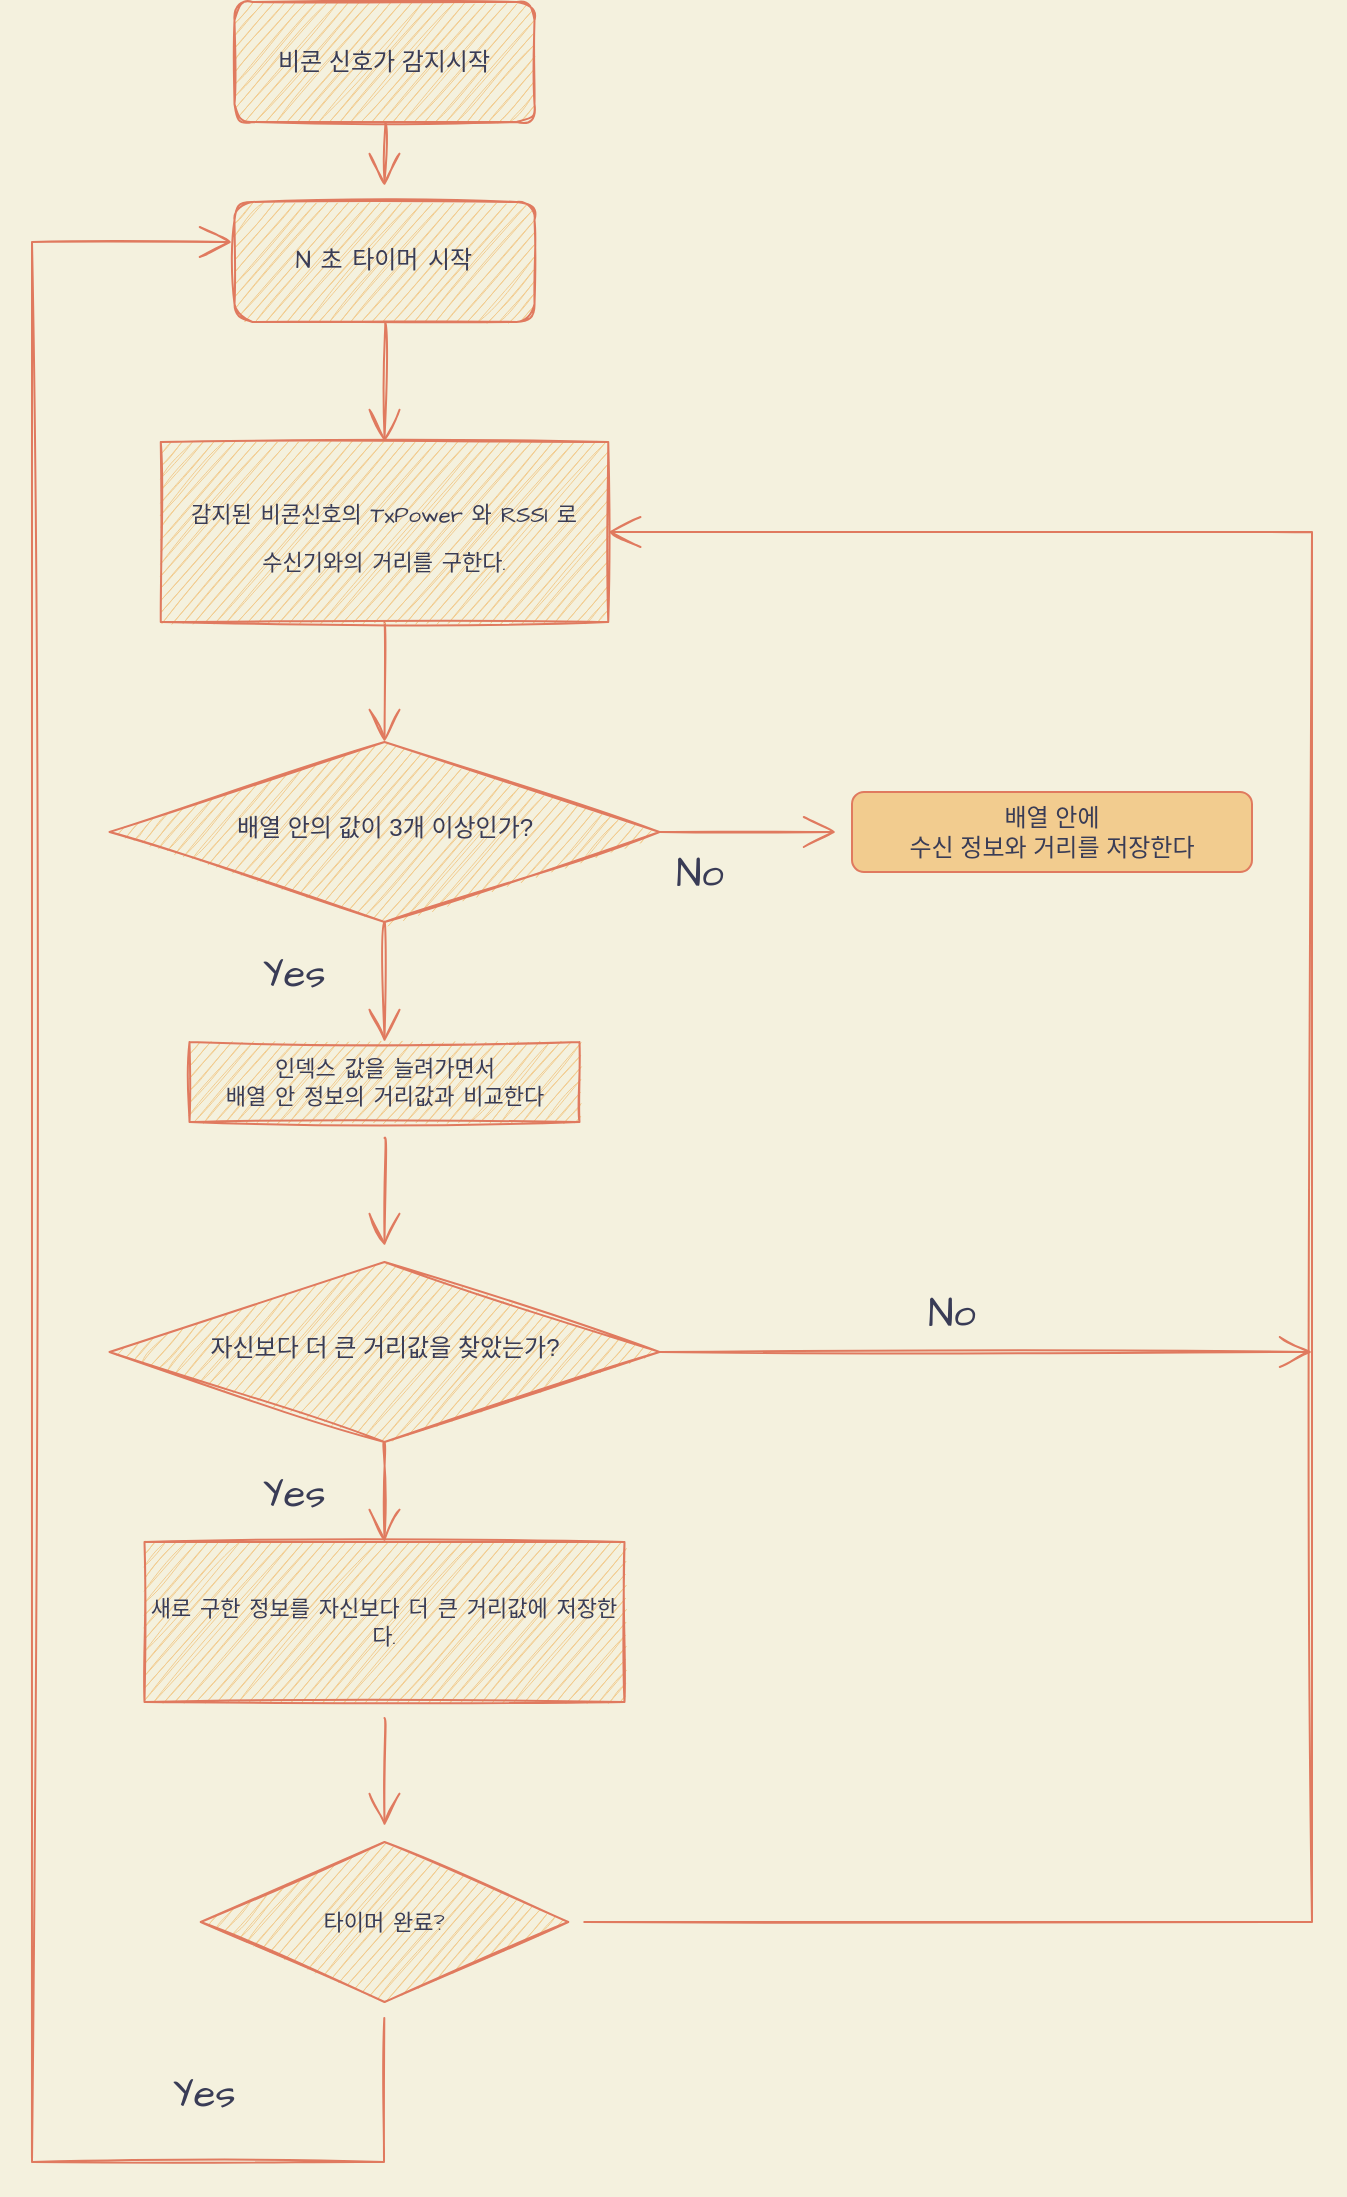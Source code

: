 <mxfile version="15.8.1" type="github">
  <diagram id="C5RBs43oDa-KdzZeNtuy" name="Page-1">
    <mxGraphModel dx="2503" dy="1138" grid="1" gridSize="10" guides="1" tooltips="1" connect="1" arrows="1" fold="1" page="1" pageScale="1" pageWidth="827" pageHeight="1169" background="#F4F1DE" math="0" shadow="0">
      <root>
        <mxCell id="WIyWlLk6GJQsqaUBKTNV-0" />
        <mxCell id="WIyWlLk6GJQsqaUBKTNV-1" parent="WIyWlLk6GJQsqaUBKTNV-0" />
        <mxCell id="2KLROPiv-7XGjGVSPrxI-18" style="edgeStyle=none;curved=1;rounded=0;sketch=1;hachureGap=4;orthogonalLoop=1;jettySize=auto;html=1;exitX=0.5;exitY=1;exitDx=0;exitDy=0;fontFamily=Architects Daughter;fontSource=https%3A%2F%2Ffonts.googleapis.com%2Fcss%3Ffamily%3DArchitects%2BDaughter;fontSize=11;endArrow=open;startSize=14;endSize=14;sourcePerimeterSpacing=8;targetPerimeterSpacing=8;labelBackgroundColor=#F4F1DE;strokeColor=#E07A5F;fontColor=#393C56;" edge="1" parent="WIyWlLk6GJQsqaUBKTNV-1" source="WIyWlLk6GJQsqaUBKTNV-3" target="2KLROPiv-7XGjGVSPrxI-17">
          <mxGeometry relative="1" as="geometry" />
        </mxCell>
        <mxCell id="WIyWlLk6GJQsqaUBKTNV-3" value="비콘 신호가 감지시작" style="rounded=1;whiteSpace=wrap;html=1;fontSize=12;glass=0;strokeWidth=1;shadow=0;sketch=1;fillColor=#F2CC8F;strokeColor=#E07A5F;fontColor=#393C56;" parent="WIyWlLk6GJQsqaUBKTNV-1" vertex="1">
          <mxGeometry x="211.25" y="40" width="150" height="60" as="geometry" />
        </mxCell>
        <mxCell id="2KLROPiv-7XGjGVSPrxI-7" style="edgeStyle=none;curved=1;rounded=0;sketch=1;hachureGap=4;orthogonalLoop=1;jettySize=auto;html=1;exitX=0.5;exitY=1;exitDx=0;exitDy=0;fontFamily=Architects Daughter;fontSource=https%3A%2F%2Ffonts.googleapis.com%2Fcss%3Ffamily%3DArchitects%2BDaughter;fontSize=11;endArrow=open;startSize=14;endSize=14;sourcePerimeterSpacing=8;targetPerimeterSpacing=8;entryX=0.5;entryY=0;entryDx=0;entryDy=0;labelBackgroundColor=#F4F1DE;strokeColor=#E07A5F;fontColor=#393C56;" edge="1" parent="WIyWlLk6GJQsqaUBKTNV-1" source="WIyWlLk6GJQsqaUBKTNV-10" target="2KLROPiv-7XGjGVSPrxI-8">
          <mxGeometry relative="1" as="geometry">
            <mxPoint x="286.25" y="532" as="targetPoint" />
          </mxGeometry>
        </mxCell>
        <mxCell id="2KLROPiv-7XGjGVSPrxI-31" style="edgeStyle=none;rounded=0;sketch=1;hachureGap=4;orthogonalLoop=1;jettySize=auto;html=1;exitX=1;exitY=0.5;exitDx=0;exitDy=0;fontFamily=Architects Daughter;fontSource=https%3A%2F%2Ffonts.googleapis.com%2Fcss%3Ffamily%3DArchitects%2BDaughter;fontSize=11;endArrow=open;startSize=14;endSize=14;sourcePerimeterSpacing=8;targetPerimeterSpacing=8;labelBackgroundColor=#F4F1DE;strokeColor=#E07A5F;fontColor=#393C56;" edge="1" parent="WIyWlLk6GJQsqaUBKTNV-1" source="WIyWlLk6GJQsqaUBKTNV-10" target="WIyWlLk6GJQsqaUBKTNV-11">
          <mxGeometry relative="1" as="geometry" />
        </mxCell>
        <mxCell id="WIyWlLk6GJQsqaUBKTNV-10" value="배열 안의 값이 3개 이상인가?" style="rhombus;whiteSpace=wrap;html=1;shadow=0;fontFamily=Helvetica;fontSize=12;align=center;strokeWidth=1;spacing=6;spacingTop=-4;sketch=1;fillColor=#F2CC8F;strokeColor=#E07A5F;fontColor=#393C56;" parent="WIyWlLk6GJQsqaUBKTNV-1" vertex="1">
          <mxGeometry x="148.76" y="410" width="275" height="90" as="geometry" />
        </mxCell>
        <mxCell id="WIyWlLk6GJQsqaUBKTNV-11" value="배열 안에&lt;br&gt;수신 정보와 거리를 저장한다" style="rounded=1;whiteSpace=wrap;html=1;fontSize=12;glass=0;strokeWidth=1;shadow=0;fillColor=#F2CC8F;strokeColor=#E07A5F;fontColor=#393C56;" parent="WIyWlLk6GJQsqaUBKTNV-1" vertex="1">
          <mxGeometry x="520" y="435" width="200" height="40" as="geometry" />
        </mxCell>
        <mxCell id="2KLROPiv-7XGjGVSPrxI-5" style="edgeStyle=none;curved=1;rounded=0;sketch=1;hachureGap=4;orthogonalLoop=1;jettySize=auto;html=1;exitX=0.5;exitY=1;exitDx=0;exitDy=0;entryX=0.5;entryY=0;entryDx=0;entryDy=0;fontFamily=Architects Daughter;fontSource=https%3A%2F%2Ffonts.googleapis.com%2Fcss%3Ffamily%3DArchitects%2BDaughter;fontSize=11;endArrow=open;startSize=14;endSize=14;sourcePerimeterSpacing=8;targetPerimeterSpacing=8;labelBackgroundColor=#F4F1DE;strokeColor=#E07A5F;fontColor=#393C56;" edge="1" parent="WIyWlLk6GJQsqaUBKTNV-1" source="2KLROPiv-7XGjGVSPrxI-0" target="WIyWlLk6GJQsqaUBKTNV-10">
          <mxGeometry relative="1" as="geometry" />
        </mxCell>
        <mxCell id="2KLROPiv-7XGjGVSPrxI-0" value="&lt;font style=&quot;font-size: 11px&quot;&gt;감지된 비콘신호의 TxPower 와 RSSI 로&lt;br&gt;수신기와의 거리를 구한다.&lt;/font&gt;" style="rounded=0;whiteSpace=wrap;html=1;sketch=1;hachureGap=4;fontFamily=Architects Daughter;fontSource=https%3A%2F%2Ffonts.googleapis.com%2Fcss%3Ffamily%3DArchitects%2BDaughter;fontSize=20;fillColor=#F2CC8F;strokeColor=#E07A5F;fontColor=#393C56;" vertex="1" parent="WIyWlLk6GJQsqaUBKTNV-1">
          <mxGeometry x="174.38" y="260" width="223.75" height="90" as="geometry" />
        </mxCell>
        <mxCell id="2KLROPiv-7XGjGVSPrxI-10" style="edgeStyle=none;curved=1;rounded=0;sketch=1;hachureGap=4;orthogonalLoop=1;jettySize=auto;html=1;fontFamily=Architects Daughter;fontSource=https%3A%2F%2Ffonts.googleapis.com%2Fcss%3Ffamily%3DArchitects%2BDaughter;fontSize=11;endArrow=open;startSize=14;endSize=14;sourcePerimeterSpacing=8;targetPerimeterSpacing=8;labelBackgroundColor=#F4F1DE;strokeColor=#E07A5F;fontColor=#393C56;" edge="1" parent="WIyWlLk6GJQsqaUBKTNV-1" source="2KLROPiv-7XGjGVSPrxI-8" target="2KLROPiv-7XGjGVSPrxI-11">
          <mxGeometry relative="1" as="geometry">
            <mxPoint x="288.75" y="632" as="targetPoint" />
          </mxGeometry>
        </mxCell>
        <mxCell id="2KLROPiv-7XGjGVSPrxI-8" value="인덱스 값을 늘려가면서&lt;br&gt;배열 안 정보의 거리값과 비교한다" style="rounded=0;whiteSpace=wrap;html=1;sketch=1;hachureGap=4;fontFamily=Architects Daughter;fontSource=https%3A%2F%2Ffonts.googleapis.com%2Fcss%3Ffamily%3DArchitects%2BDaughter;fontSize=11;fillColor=#F2CC8F;strokeColor=#E07A5F;fontColor=#393C56;" vertex="1" parent="WIyWlLk6GJQsqaUBKTNV-1">
          <mxGeometry x="188.75" y="560" width="195" height="40" as="geometry" />
        </mxCell>
        <mxCell id="2KLROPiv-7XGjGVSPrxI-13" style="edgeStyle=none;curved=1;rounded=0;sketch=1;hachureGap=4;orthogonalLoop=1;jettySize=auto;html=1;exitX=0.5;exitY=1;exitDx=0;exitDy=0;fontFamily=Architects Daughter;fontSource=https%3A%2F%2Ffonts.googleapis.com%2Fcss%3Ffamily%3DArchitects%2BDaughter;fontSize=11;endArrow=open;startSize=14;endSize=14;sourcePerimeterSpacing=8;targetPerimeterSpacing=8;entryX=0.5;entryY=0;entryDx=0;entryDy=0;labelBackgroundColor=#F4F1DE;strokeColor=#E07A5F;fontColor=#393C56;" edge="1" parent="WIyWlLk6GJQsqaUBKTNV-1" source="2KLROPiv-7XGjGVSPrxI-11" target="2KLROPiv-7XGjGVSPrxI-14">
          <mxGeometry relative="1" as="geometry">
            <mxPoint x="286.25" y="780" as="targetPoint" />
          </mxGeometry>
        </mxCell>
        <mxCell id="2KLROPiv-7XGjGVSPrxI-40" style="edgeStyle=none;rounded=0;sketch=1;hachureGap=4;orthogonalLoop=1;jettySize=auto;html=1;exitX=1;exitY=0.5;exitDx=0;exitDy=0;fontFamily=Architects Daughter;fontSource=https%3A%2F%2Ffonts.googleapis.com%2Fcss%3Ffamily%3DArchitects%2BDaughter;fontSize=11;endArrow=open;startSize=14;endSize=14;sourcePerimeterSpacing=8;targetPerimeterSpacing=8;endFill=0;labelBackgroundColor=#F4F1DE;strokeColor=#E07A5F;fontColor=#393C56;" edge="1" parent="WIyWlLk6GJQsqaUBKTNV-1" source="2KLROPiv-7XGjGVSPrxI-11">
          <mxGeometry relative="1" as="geometry">
            <mxPoint x="750" y="715" as="targetPoint" />
          </mxGeometry>
        </mxCell>
        <mxCell id="2KLROPiv-7XGjGVSPrxI-11" value="자신보다 더 큰 거리값을 찾았는가?" style="rhombus;whiteSpace=wrap;html=1;shadow=0;fontFamily=Helvetica;fontSize=12;align=center;strokeWidth=1;spacing=6;spacingTop=-4;sketch=1;fillColor=#F2CC8F;strokeColor=#E07A5F;fontColor=#393C56;" vertex="1" parent="WIyWlLk6GJQsqaUBKTNV-1">
          <mxGeometry x="148.75" y="670" width="275" height="90" as="geometry" />
        </mxCell>
        <mxCell id="2KLROPiv-7XGjGVSPrxI-24" value="" style="edgeStyle=none;curved=1;rounded=0;sketch=1;hachureGap=4;orthogonalLoop=1;jettySize=auto;html=1;fontFamily=Architects Daughter;fontSource=https%3A%2F%2Ffonts.googleapis.com%2Fcss%3Ffamily%3DArchitects%2BDaughter;fontSize=11;endArrow=open;startSize=14;endSize=14;sourcePerimeterSpacing=8;targetPerimeterSpacing=8;labelBackgroundColor=#F4F1DE;strokeColor=#E07A5F;fontColor=#393C56;" edge="1" parent="WIyWlLk6GJQsqaUBKTNV-1" source="2KLROPiv-7XGjGVSPrxI-14" target="2KLROPiv-7XGjGVSPrxI-23">
          <mxGeometry relative="1" as="geometry" />
        </mxCell>
        <mxCell id="2KLROPiv-7XGjGVSPrxI-14" value="새로 구한 정보를 자신보다 더 큰 거리값에 저장한다." style="rounded=0;whiteSpace=wrap;html=1;sketch=1;hachureGap=4;fontFamily=Architects Daughter;fontSource=https%3A%2F%2Ffonts.googleapis.com%2Fcss%3Ffamily%3DArchitects%2BDaughter;fontSize=11;fillColor=#F2CC8F;strokeColor=#E07A5F;fontColor=#393C56;" vertex="1" parent="WIyWlLk6GJQsqaUBKTNV-1">
          <mxGeometry x="166.25" y="810" width="240" height="80" as="geometry" />
        </mxCell>
        <mxCell id="2KLROPiv-7XGjGVSPrxI-20" style="edgeStyle=none;curved=1;rounded=0;sketch=1;hachureGap=4;orthogonalLoop=1;jettySize=auto;html=1;exitX=0.5;exitY=1;exitDx=0;exitDy=0;entryX=0.5;entryY=0;entryDx=0;entryDy=0;fontFamily=Architects Daughter;fontSource=https%3A%2F%2Ffonts.googleapis.com%2Fcss%3Ffamily%3DArchitects%2BDaughter;fontSize=11;endArrow=open;startSize=14;endSize=14;sourcePerimeterSpacing=8;targetPerimeterSpacing=8;labelBackgroundColor=#F4F1DE;strokeColor=#E07A5F;fontColor=#393C56;" edge="1" parent="WIyWlLk6GJQsqaUBKTNV-1" source="2KLROPiv-7XGjGVSPrxI-17" target="2KLROPiv-7XGjGVSPrxI-0">
          <mxGeometry relative="1" as="geometry" />
        </mxCell>
        <mxCell id="2KLROPiv-7XGjGVSPrxI-17" value="N 초 타이머 시작" style="rounded=1;whiteSpace=wrap;html=1;fontSize=12;glass=0;strokeWidth=1;shadow=0;sketch=1;hachureGap=4;fontFamily=Architects Daughter;fontSource=https%3A%2F%2Ffonts.googleapis.com%2Fcss%3Ffamily%3DArchitects%2BDaughter;fillColor=#F2CC8F;strokeColor=#E07A5F;fontColor=#393C56;" vertex="1" parent="WIyWlLk6GJQsqaUBKTNV-1">
          <mxGeometry x="211.26" y="140" width="150" height="60" as="geometry" />
        </mxCell>
        <mxCell id="2KLROPiv-7XGjGVSPrxI-28" style="edgeStyle=none;rounded=0;sketch=1;hachureGap=4;orthogonalLoop=1;jettySize=auto;html=1;fontFamily=Architects Daughter;fontSource=https%3A%2F%2Ffonts.googleapis.com%2Fcss%3Ffamily%3DArchitects%2BDaughter;fontSize=11;endArrow=open;startSize=14;endSize=14;sourcePerimeterSpacing=8;targetPerimeterSpacing=8;labelBackgroundColor=#F4F1DE;strokeColor=#E07A5F;fontColor=#393C56;" edge="1" parent="WIyWlLk6GJQsqaUBKTNV-1" source="2KLROPiv-7XGjGVSPrxI-23">
          <mxGeometry relative="1" as="geometry">
            <mxPoint x="210" y="160" as="targetPoint" />
            <Array as="points">
              <mxPoint x="286" y="1120" />
              <mxPoint x="110" y="1120" />
              <mxPoint x="110" y="160" />
            </Array>
          </mxGeometry>
        </mxCell>
        <mxCell id="2KLROPiv-7XGjGVSPrxI-36" style="edgeStyle=none;rounded=0;sketch=1;hachureGap=4;orthogonalLoop=1;jettySize=auto;html=1;fontFamily=Architects Daughter;fontSource=https%3A%2F%2Ffonts.googleapis.com%2Fcss%3Ffamily%3DArchitects%2BDaughter;fontSize=11;endArrow=open;startSize=14;endSize=14;sourcePerimeterSpacing=8;targetPerimeterSpacing=8;entryX=1;entryY=0.5;entryDx=0;entryDy=0;labelBackgroundColor=#F4F1DE;strokeColor=#E07A5F;fontColor=#393C56;" edge="1" parent="WIyWlLk6GJQsqaUBKTNV-1" source="2KLROPiv-7XGjGVSPrxI-23" target="2KLROPiv-7XGjGVSPrxI-0">
          <mxGeometry relative="1" as="geometry">
            <mxPoint x="750" y="280" as="targetPoint" />
            <Array as="points">
              <mxPoint x="750" y="1000" />
              <mxPoint x="750" y="305" />
            </Array>
          </mxGeometry>
        </mxCell>
        <mxCell id="2KLROPiv-7XGjGVSPrxI-23" value="타이머 완료?" style="rhombus;whiteSpace=wrap;html=1;sketch=1;hachureGap=4;fontFamily=Architects Daughter;fontSource=https%3A%2F%2Ffonts.googleapis.com%2Fcss%3Ffamily%3DArchitects%2BDaughter;fontSize=11;fillColor=#F2CC8F;strokeColor=#E07A5F;fontColor=#393C56;" vertex="1" parent="WIyWlLk6GJQsqaUBKTNV-1">
          <mxGeometry x="194.38" y="960" width="183.75" height="80" as="geometry" />
        </mxCell>
        <mxCell id="2KLROPiv-7XGjGVSPrxI-32" value="Yes" style="text;strokeColor=none;fillColor=none;html=1;align=center;verticalAlign=middle;whiteSpace=wrap;rounded=0;sketch=1;hachureGap=4;fontFamily=Architects Daughter;fontSource=https%3A%2F%2Ffonts.googleapis.com%2Fcss%3Ffamily%3DArchitects%2BDaughter;fontSize=20;fontColor=#393C56;" vertex="1" parent="WIyWlLk6GJQsqaUBKTNV-1">
          <mxGeometry x="211.25" y="510" width="60" height="30" as="geometry" />
        </mxCell>
        <mxCell id="2KLROPiv-7XGjGVSPrxI-33" value="Yes" style="text;strokeColor=none;fillColor=none;html=1;align=center;verticalAlign=middle;whiteSpace=wrap;rounded=0;sketch=1;hachureGap=4;fontFamily=Architects Daughter;fontSource=https%3A%2F%2Ffonts.googleapis.com%2Fcss%3Ffamily%3DArchitects%2BDaughter;fontSize=20;fontColor=#393C56;" vertex="1" parent="WIyWlLk6GJQsqaUBKTNV-1">
          <mxGeometry x="211.25" y="770" width="60" height="30" as="geometry" />
        </mxCell>
        <mxCell id="2KLROPiv-7XGjGVSPrxI-34" value="Yes" style="text;strokeColor=none;fillColor=none;html=1;align=center;verticalAlign=middle;whiteSpace=wrap;rounded=0;sketch=1;hachureGap=4;fontFamily=Architects Daughter;fontSource=https%3A%2F%2Ffonts.googleapis.com%2Fcss%3Ffamily%3DArchitects%2BDaughter;fontSize=20;fontColor=#393C56;" vertex="1" parent="WIyWlLk6GJQsqaUBKTNV-1">
          <mxGeometry x="166.25" y="1070" width="60" height="30" as="geometry" />
        </mxCell>
        <mxCell id="2KLROPiv-7XGjGVSPrxI-37" value="No" style="text;strokeColor=none;fillColor=none;html=1;align=center;verticalAlign=middle;whiteSpace=wrap;rounded=0;sketch=1;hachureGap=4;fontFamily=Architects Daughter;fontSource=https%3A%2F%2Ffonts.googleapis.com%2Fcss%3Ffamily%3DArchitects%2BDaughter;fontSize=20;fontColor=#393C56;" vertex="1" parent="WIyWlLk6GJQsqaUBKTNV-1">
          <mxGeometry x="414" y="460" width="60" height="30" as="geometry" />
        </mxCell>
        <mxCell id="2KLROPiv-7XGjGVSPrxI-38" value="No" style="text;strokeColor=none;fillColor=none;html=1;align=center;verticalAlign=middle;whiteSpace=wrap;rounded=0;sketch=1;hachureGap=4;fontFamily=Architects Daughter;fontSource=https%3A%2F%2Ffonts.googleapis.com%2Fcss%3Ffamily%3DArchitects%2BDaughter;fontSize=20;fontColor=#393C56;" vertex="1" parent="WIyWlLk6GJQsqaUBKTNV-1">
          <mxGeometry x="540" y="680" width="60" height="30" as="geometry" />
        </mxCell>
      </root>
    </mxGraphModel>
  </diagram>
</mxfile>
